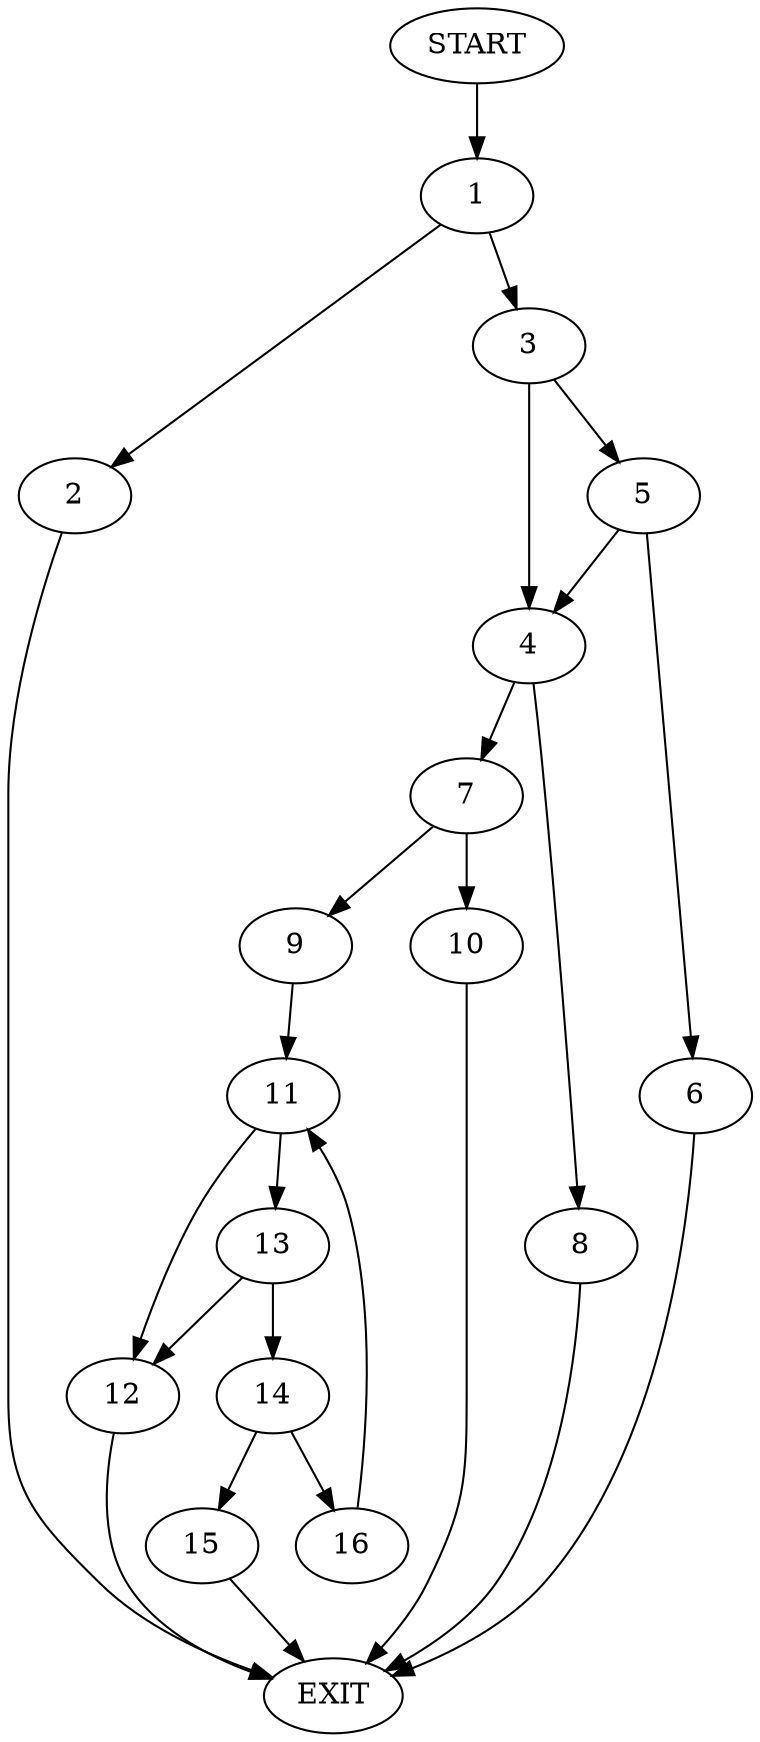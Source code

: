 digraph {
0 [label="START"]
17 [label="EXIT"]
0 -> 1
1 -> 2
1 -> 3
3 -> 4
3 -> 5
2 -> 17
5 -> 4
5 -> 6
4 -> 7
4 -> 8
6 -> 17
7 -> 9
7 -> 10
8 -> 17
9 -> 11
10 -> 17
11 -> 12
11 -> 13
13 -> 12
13 -> 14
12 -> 17
14 -> 15
14 -> 16
16 -> 11
15 -> 17
}
